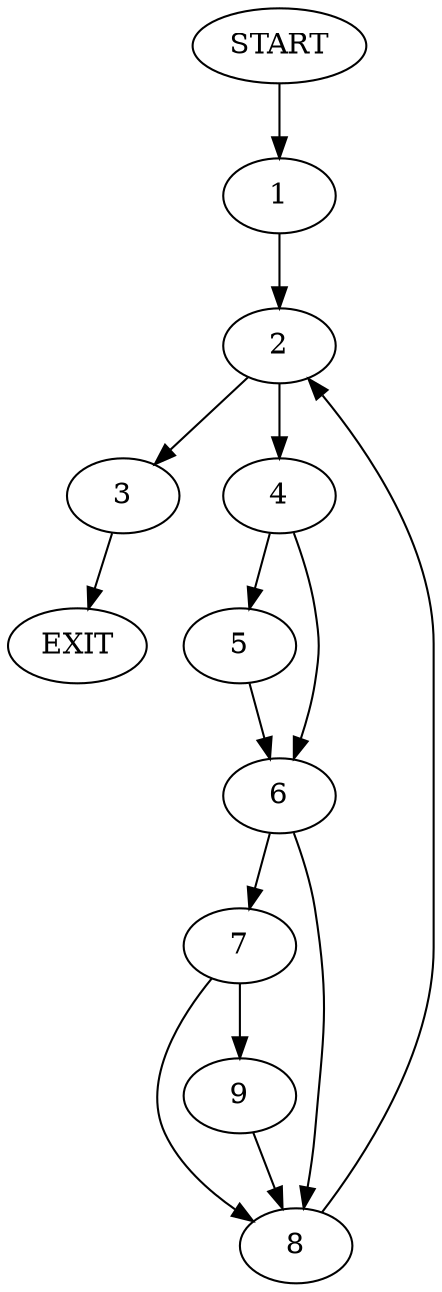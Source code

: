 digraph {
0 [label="START"]
10 [label="EXIT"]
0 -> 1
1 -> 2
2 -> 3
2 -> 4
3 -> 10
4 -> 5
4 -> 6
6 -> 7
6 -> 8
5 -> 6
8 -> 2
7 -> 9
7 -> 8
9 -> 8
}
